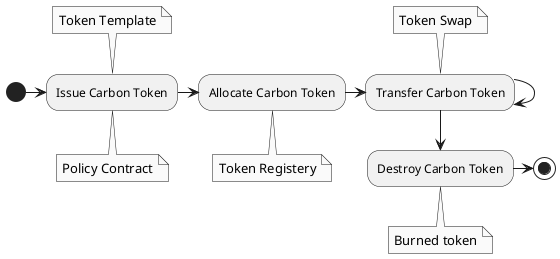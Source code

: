 @startuml Token

skinparam monochrome true

(*) -right-> "Issue Carbon Token"
note top: Token Template
note bottom: Policy Contract
-right-> "Allocate Carbon Token"
note bottom: Token Registery
-right-> "Transfer Carbon Token" as T
note top: Token Swap
-down-> T
-down-> "Destroy Carbon Token"
note bottom: Burned token
-right-> (*)
@enduml
